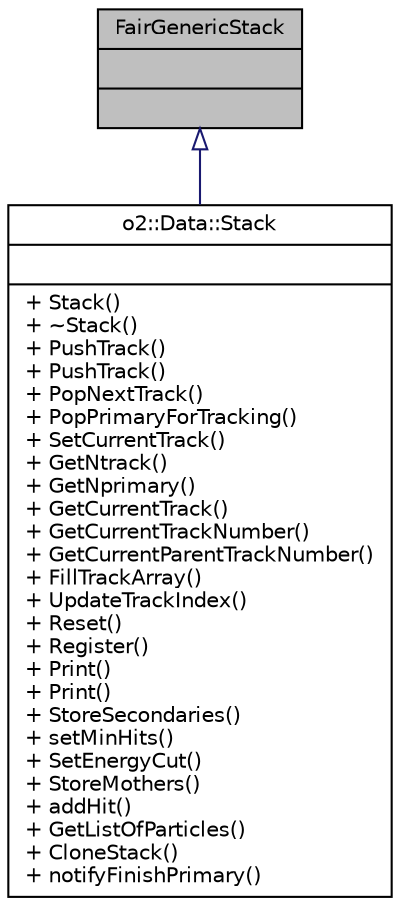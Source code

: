 digraph "FairGenericStack"
{
 // INTERACTIVE_SVG=YES
  bgcolor="transparent";
  edge [fontname="Helvetica",fontsize="10",labelfontname="Helvetica",labelfontsize="10"];
  node [fontname="Helvetica",fontsize="10",shape=record];
  Node1 [label="{FairGenericStack\n||}",height=0.2,width=0.4,color="black", fillcolor="grey75", style="filled" fontcolor="black"];
  Node1 -> Node2 [dir="back",color="midnightblue",fontsize="10",style="solid",arrowtail="onormal",fontname="Helvetica"];
  Node2 [label="{o2::Data::Stack\n||+ Stack()\l+ ~Stack()\l+ PushTrack()\l+ PushTrack()\l+ PopNextTrack()\l+ PopPrimaryForTracking()\l+ SetCurrentTrack()\l+ GetNtrack()\l+ GetNprimary()\l+ GetCurrentTrack()\l+ GetCurrentTrackNumber()\l+ GetCurrentParentTrackNumber()\l+ FillTrackArray()\l+ UpdateTrackIndex()\l+ Reset()\l+ Register()\l+ Print()\l+ Print()\l+ StoreSecondaries()\l+ setMinHits()\l+ SetEnergyCut()\l+ StoreMothers()\l+ addHit()\l+ GetListOfParticles()\l+ CloneStack()\l+ notifyFinishPrimary()\l}",height=0.2,width=0.4,color="black",URL="$d2/d08/classo2_1_1Data_1_1Stack.html"];
}
